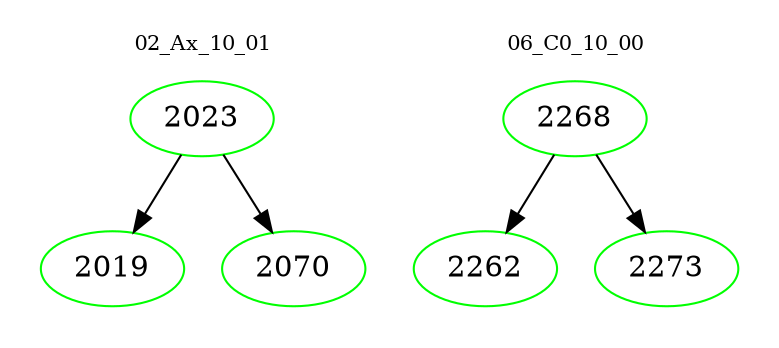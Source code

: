 digraph{
subgraph cluster_0 {
color = white
label = "02_Ax_10_01";
fontsize=10;
T0_2023 [label="2023", color="green"]
T0_2023 -> T0_2019 [color="black"]
T0_2019 [label="2019", color="green"]
T0_2023 -> T0_2070 [color="black"]
T0_2070 [label="2070", color="green"]
}
subgraph cluster_1 {
color = white
label = "06_C0_10_00";
fontsize=10;
T1_2268 [label="2268", color="green"]
T1_2268 -> T1_2262 [color="black"]
T1_2262 [label="2262", color="green"]
T1_2268 -> T1_2273 [color="black"]
T1_2273 [label="2273", color="green"]
}
}
